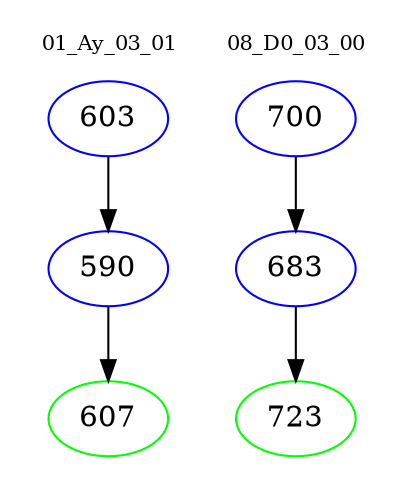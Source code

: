 digraph{
subgraph cluster_0 {
color = white
label = "01_Ay_03_01";
fontsize=10;
T0_603 [label="603", color="blue"]
T0_603 -> T0_590 [color="black"]
T0_590 [label="590", color="blue"]
T0_590 -> T0_607 [color="black"]
T0_607 [label="607", color="green"]
}
subgraph cluster_1 {
color = white
label = "08_D0_03_00";
fontsize=10;
T1_700 [label="700", color="blue"]
T1_700 -> T1_683 [color="black"]
T1_683 [label="683", color="blue"]
T1_683 -> T1_723 [color="black"]
T1_723 [label="723", color="green"]
}
}
